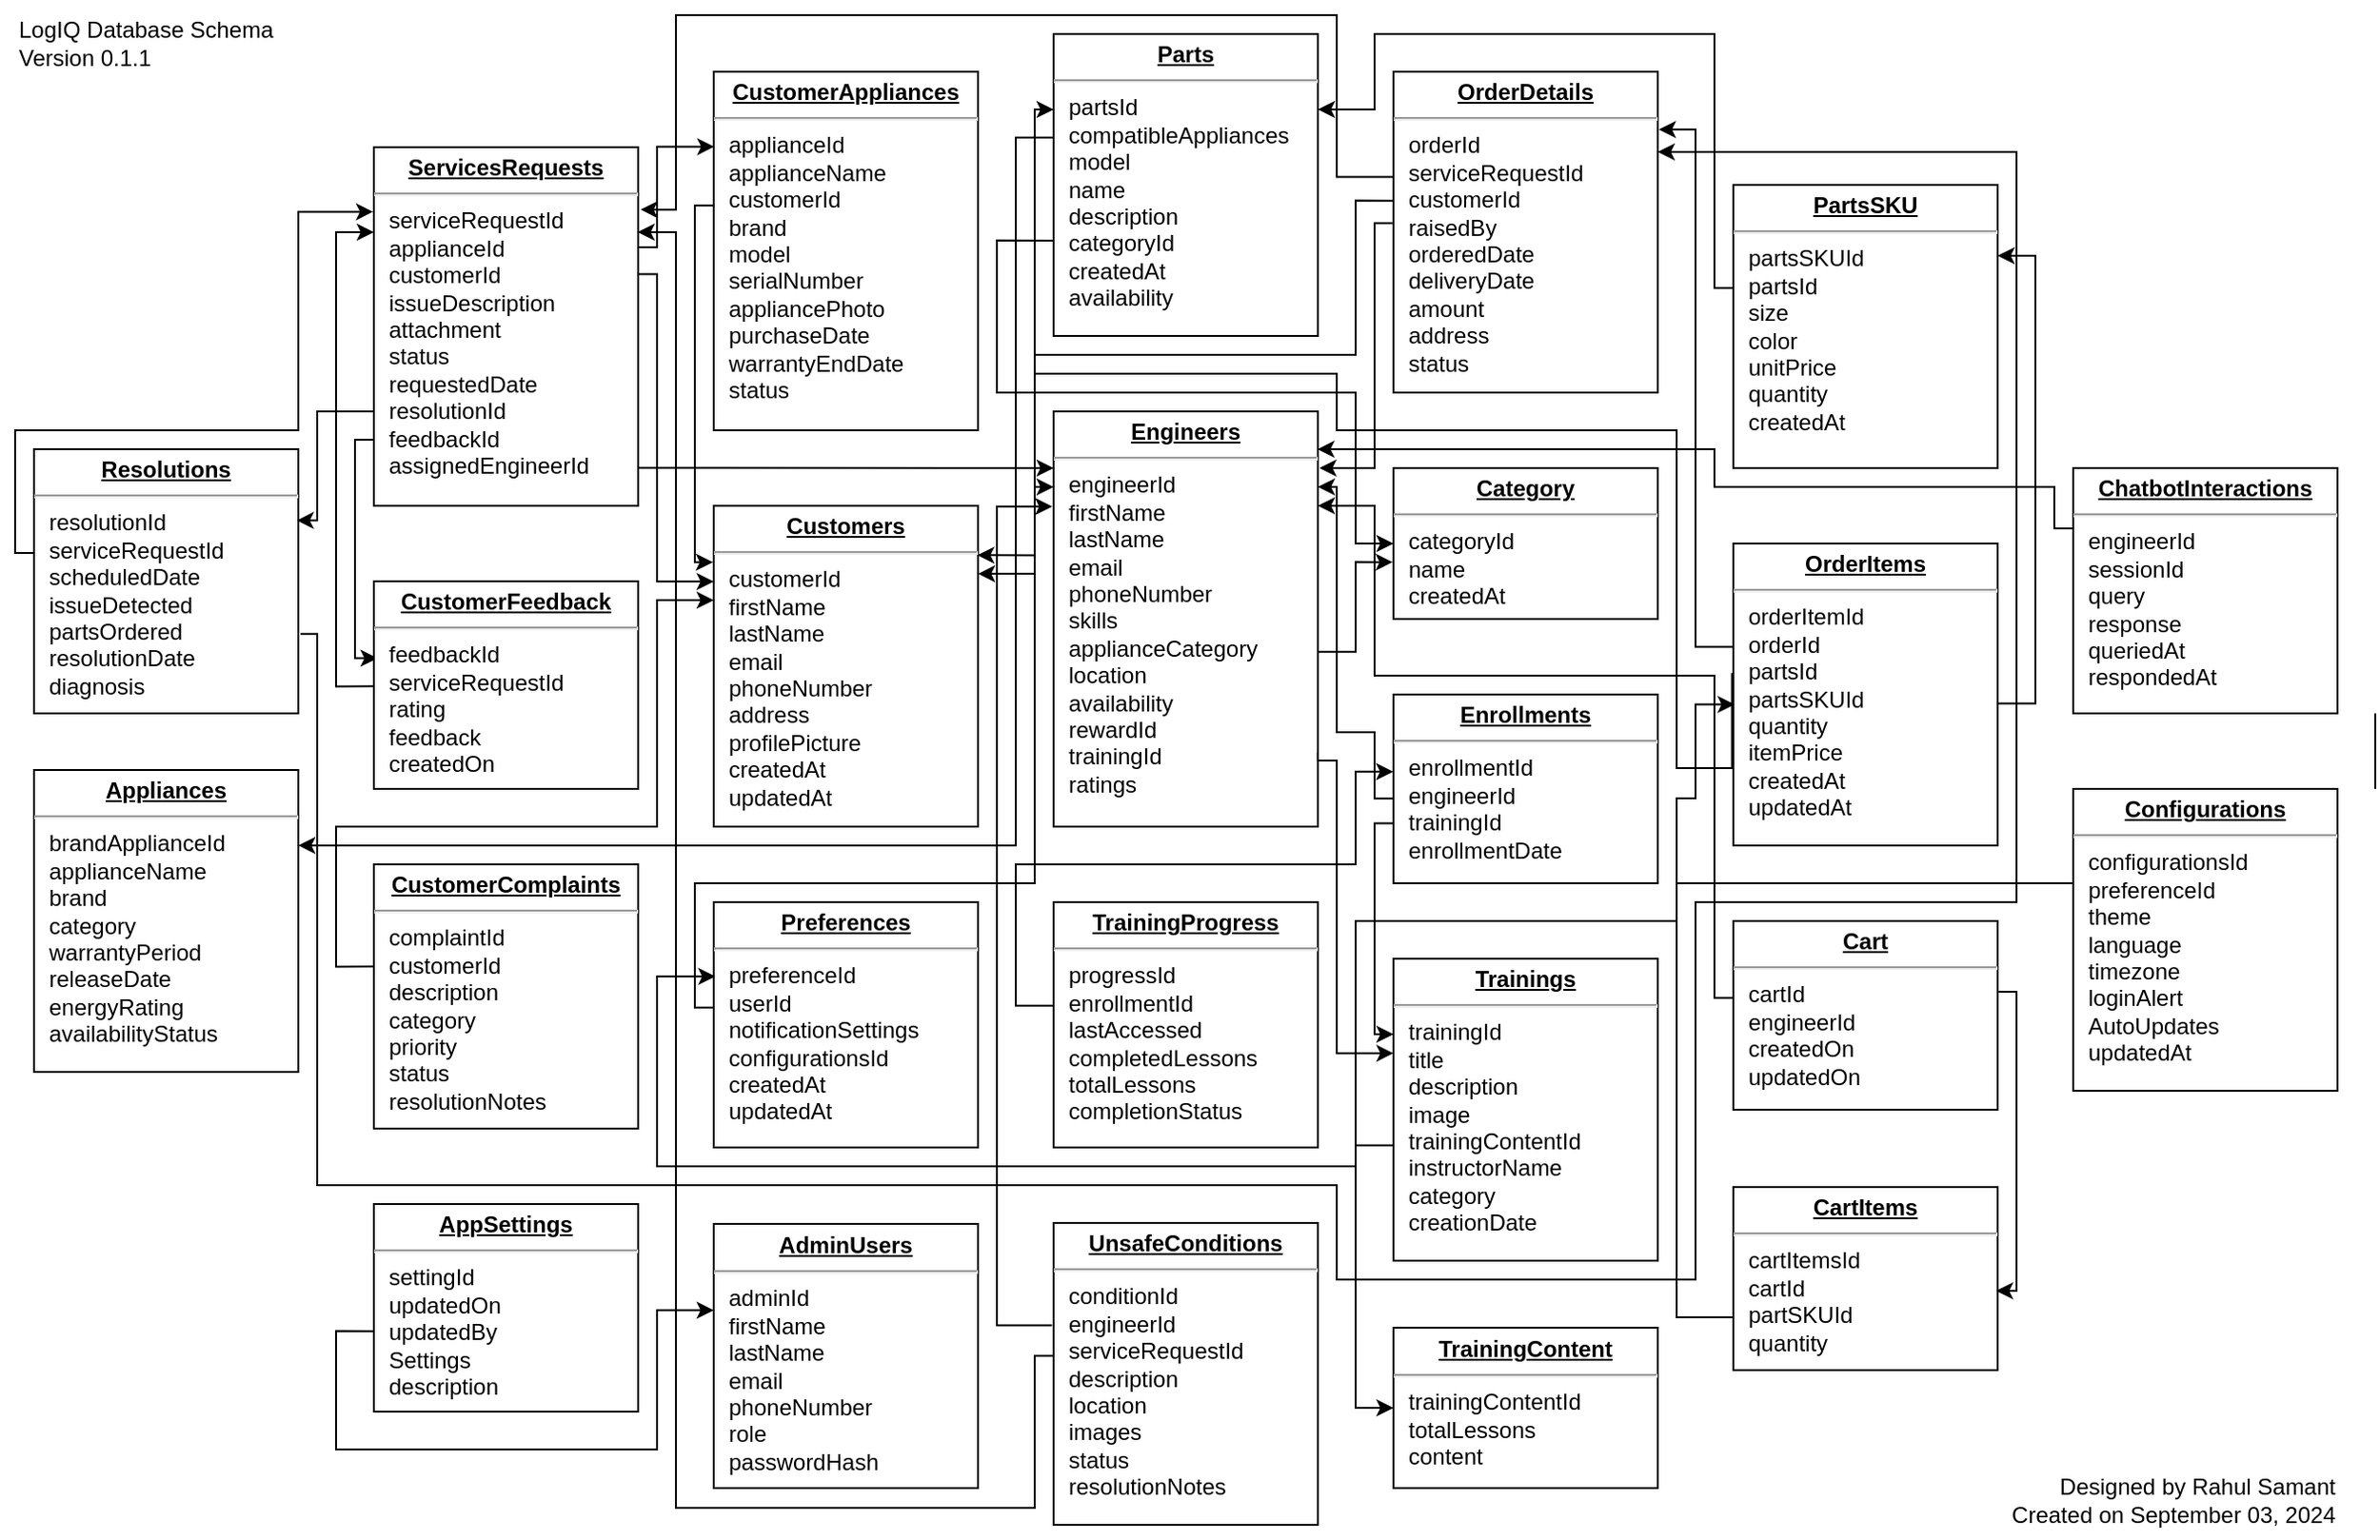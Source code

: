 <mxfile version="24.7.8">
  <diagram name="Page-1" id="a7904f86-f2b4-8e86-fa97-74104820619b">
    <mxGraphModel dx="1600" dy="924" grid="1" gridSize="10" guides="1" tooltips="1" connect="1" arrows="1" fold="1" page="1" pageScale="1" pageWidth="1100" pageHeight="850" background="none" math="0" shadow="0">
      <root>
        <mxCell id="0" />
        <mxCell id="1" parent="0" />
        <mxCell id="VspKO2z2zM_1GSiCyZUj-19" style="edgeStyle=orthogonalEdgeStyle;rounded=0;orthogonalLoop=1;jettySize=auto;html=1;entryX=0.014;entryY=0.371;entryDx=0;entryDy=0;entryPerimeter=0;exitX=-0.001;exitY=0.816;exitDx=0;exitDy=0;exitPerimeter=0;" edge="1" parent="1" source="24794b860abc3c2d-18" target="VspKO2z2zM_1GSiCyZUj-6">
          <mxGeometry relative="1" as="geometry">
            <mxPoint x="204" y="340" as="targetPoint" />
            <mxPoint x="200" y="140" as="sourcePoint" />
            <Array as="points">
              <mxPoint x="200" y="245" />
              <mxPoint x="200" y="361" />
            </Array>
          </mxGeometry>
        </mxCell>
        <mxCell id="24794b860abc3c2d-1" value="&lt;p style=&quot;margin: 0px ; margin-top: 4px ; text-align: center ; text-decoration: underline&quot;&gt;&lt;b&gt;Customers&lt;/b&gt;&lt;/p&gt;&lt;hr&gt;&lt;p style=&quot;margin: 0px ; margin-left: 8px&quot;&gt;customerId&lt;/p&gt;&lt;p style=&quot;margin: 0px ; margin-left: 8px&quot;&gt;firstName&lt;/p&gt;&lt;p style=&quot;margin: 0px ; margin-left: 8px&quot;&gt;lastName&lt;/p&gt;&lt;p style=&quot;margin: 0px ; margin-left: 8px&quot;&gt;email&lt;/p&gt;&lt;p style=&quot;margin: 0px ; margin-left: 8px&quot;&gt;phoneNumber&lt;/p&gt;&lt;p style=&quot;margin: 0px ; margin-left: 8px&quot;&gt;address&lt;/p&gt;&lt;p style=&quot;margin: 0px ; margin-left: 8px&quot;&gt;profilePicture&lt;/p&gt;&lt;p style=&quot;margin: 0px ; margin-left: 8px&quot;&gt;createdAt&lt;/p&gt;&lt;p style=&quot;margin: 0px ; margin-left: 8px&quot;&gt;updatedAt&lt;/p&gt;" style="verticalAlign=top;align=left;overflow=fill;fontSize=12;fontFamily=Helvetica;html=1;rounded=0;shadow=0;comic=0;labelBackgroundColor=none;strokeWidth=1" parent="1" vertex="1">
          <mxGeometry x="390" y="280" width="140" height="170" as="geometry" />
        </mxCell>
        <mxCell id="VspKO2z2zM_1GSiCyZUj-15" style="edgeStyle=orthogonalEdgeStyle;rounded=0;orthogonalLoop=1;jettySize=auto;html=1;entryX=1;entryY=0.25;entryDx=0;entryDy=0;exitX=1.008;exitY=0.699;exitDx=0;exitDy=0;exitPerimeter=0;" edge="1" parent="1" source="24794b860abc3c2d-16" target="24794b860abc3c2d-19">
          <mxGeometry relative="1" as="geometry">
            <mxPoint x="350" y="290" as="targetPoint" />
            <Array as="points">
              <mxPoint x="180" y="348" />
              <mxPoint x="180" y="640" />
              <mxPoint x="720" y="640" />
              <mxPoint x="720" y="690" />
              <mxPoint x="910" y="690" />
              <mxPoint x="910" y="490" />
              <mxPoint x="1080" y="490" />
              <mxPoint x="1080" y="93" />
            </Array>
          </mxGeometry>
        </mxCell>
        <mxCell id="24794b860abc3c2d-16" value="&lt;p style=&quot;margin: 0px ; margin-top: 4px ; text-align: center ; text-decoration: underline&quot;&gt;&lt;b&gt;Resolutions&lt;/b&gt;&lt;/p&gt;&lt;hr&gt;&lt;p style=&quot;margin: 0px ; margin-left: 8px&quot;&gt;resolutionId&lt;/p&gt;&lt;p style=&quot;margin: 0px ; margin-left: 8px&quot;&gt;serviceRequestId&lt;/p&gt;&lt;p style=&quot;margin: 0px ; margin-left: 8px&quot;&gt;scheduledDate&lt;/p&gt;&lt;p style=&quot;margin: 0px ; margin-left: 8px&quot;&gt;issueDetected&lt;/p&gt;&lt;p style=&quot;margin: 0px ; margin-left: 8px&quot;&gt;partsOrdered&lt;/p&gt;&lt;p style=&quot;margin: 0px ; margin-left: 8px&quot;&gt;resolutionDate&lt;/p&gt;&lt;p style=&quot;margin: 0px ; margin-left: 8px&quot;&gt;diagnosis&lt;/p&gt;" style="verticalAlign=top;align=left;overflow=fill;fontSize=12;fontFamily=Helvetica;html=1;rounded=0;shadow=0;comic=0;labelBackgroundColor=none;strokeWidth=1" parent="1" vertex="1">
          <mxGeometry x="30" y="250" width="140" height="140" as="geometry" />
        </mxCell>
        <mxCell id="VspKO2z2zM_1GSiCyZUj-35" style="edgeStyle=orthogonalEdgeStyle;rounded=0;orthogonalLoop=1;jettySize=auto;html=1;entryX=-0.003;entryY=0.176;entryDx=0;entryDy=0;entryPerimeter=0;exitX=0.007;exitY=0.373;exitDx=0;exitDy=0;exitPerimeter=0;" edge="1" parent="1" source="24794b860abc3c2d-17" target="24794b860abc3c2d-1">
          <mxGeometry relative="1" as="geometry">
            <mxPoint x="380" y="240" as="targetPoint" />
            <Array as="points">
              <mxPoint x="380" y="121" />
              <mxPoint x="380" y="310" />
            </Array>
          </mxGeometry>
        </mxCell>
        <mxCell id="24794b860abc3c2d-17" value="&lt;p style=&quot;margin: 0px ; margin-top: 4px ; text-align: center ; text-decoration: underline&quot;&gt;&lt;b&gt;CustomerAppliances&lt;/b&gt;&lt;/p&gt;&lt;hr&gt;&lt;p style=&quot;margin: 0px ; margin-left: 8px&quot;&gt;applianceId&lt;/p&gt;&lt;p style=&quot;margin: 0px ; margin-left: 8px&quot;&gt;applianceName&lt;/p&gt;&lt;p style=&quot;margin: 0px ; margin-left: 8px&quot;&gt;customerId&lt;/p&gt;&lt;p style=&quot;margin: 0px ; margin-left: 8px&quot;&gt;brand&lt;/p&gt;&lt;p style=&quot;margin: 0px ; margin-left: 8px&quot;&gt;model&lt;/p&gt;&lt;p style=&quot;margin: 0px ; margin-left: 8px&quot;&gt;serialNumber&lt;/p&gt;&lt;p style=&quot;margin: 0px ; margin-left: 8px&quot;&gt;appliancePhoto&lt;/p&gt;&lt;p style=&quot;margin: 0px ; margin-left: 8px&quot;&gt;purchaseDate&lt;/p&gt;&lt;p style=&quot;margin: 0px ; margin-left: 8px&quot;&gt;warrantyEndDate&lt;/p&gt;&lt;p style=&quot;margin: 0px ; margin-left: 8px&quot;&gt;status&lt;/p&gt;" style="verticalAlign=top;align=left;overflow=fill;fontSize=12;fontFamily=Helvetica;html=1;rounded=0;shadow=0;comic=0;labelBackgroundColor=none;strokeWidth=1" parent="1" vertex="1">
          <mxGeometry x="390" y="50" width="140" height="190" as="geometry" />
        </mxCell>
        <mxCell id="VspKO2z2zM_1GSiCyZUj-16" style="edgeStyle=orthogonalEdgeStyle;rounded=0;orthogonalLoop=1;jettySize=auto;html=1;exitX=-0.001;exitY=0.506;exitDx=0;exitDy=0;exitPerimeter=0;" edge="1" parent="1" source="VspKO2z2zM_1GSiCyZUj-6">
          <mxGeometry relative="1" as="geometry">
            <mxPoint x="210" y="135" as="targetPoint" />
            <mxPoint x="210" y="380" as="sourcePoint" />
            <Array as="points">
              <mxPoint x="190" y="376" />
              <mxPoint x="190" y="135" />
            </Array>
          </mxGeometry>
        </mxCell>
        <mxCell id="VspKO2z2zM_1GSiCyZUj-24" style="edgeStyle=orthogonalEdgeStyle;rounded=0;orthogonalLoop=1;jettySize=auto;html=1;entryX=0.994;entryY=0.27;entryDx=0;entryDy=0;entryPerimeter=0;" edge="1" parent="1" target="24794b860abc3c2d-16">
          <mxGeometry relative="1" as="geometry">
            <mxPoint x="30" y="288" as="targetPoint" />
            <mxPoint x="210" y="230" as="sourcePoint" />
            <Array as="points">
              <mxPoint x="180" y="230" />
              <mxPoint x="180" y="288" />
            </Array>
          </mxGeometry>
        </mxCell>
        <mxCell id="VspKO2z2zM_1GSiCyZUj-28" value="" style="edgeStyle=orthogonalEdgeStyle;rounded=0;orthogonalLoop=1;jettySize=auto;html=1;entryX=0.002;entryY=0.209;entryDx=0;entryDy=0;entryPerimeter=0;exitX=1.004;exitY=0.279;exitDx=0;exitDy=0;exitPerimeter=0;" edge="1" parent="1" source="24794b860abc3c2d-18" target="24794b860abc3c2d-17">
          <mxGeometry relative="1" as="geometry">
            <mxPoint x="352" y="148" as="sourcePoint" />
            <Array as="points">
              <mxPoint x="360" y="143" />
              <mxPoint x="360" y="90" />
            </Array>
          </mxGeometry>
        </mxCell>
        <mxCell id="VspKO2z2zM_1GSiCyZUj-29" style="edgeStyle=orthogonalEdgeStyle;rounded=0;orthogonalLoop=1;jettySize=auto;html=1;exitX=0.995;exitY=0.354;exitDx=0;exitDy=0;exitPerimeter=0;entryX=0;entryY=0.236;entryDx=0;entryDy=0;entryPerimeter=0;" edge="1" parent="1" source="24794b860abc3c2d-18" target="24794b860abc3c2d-1">
          <mxGeometry relative="1" as="geometry">
            <mxPoint x="390" y="310" as="targetPoint" />
            <Array as="points">
              <mxPoint x="360" y="157" />
              <mxPoint x="360" y="320" />
            </Array>
          </mxGeometry>
        </mxCell>
        <mxCell id="24794b860abc3c2d-18" value="&lt;p style=&quot;margin: 0px ; margin-top: 4px ; text-align: center ; text-decoration: underline&quot;&gt;&lt;b&gt;ServicesRequests&lt;/b&gt;&lt;/p&gt;&lt;hr&gt;&lt;p style=&quot;margin: 0px ; margin-left: 8px&quot;&gt;serviceRequestId&lt;/p&gt;&lt;p style=&quot;margin: 0px ; margin-left: 8px&quot;&gt;applianceId&lt;/p&gt;&lt;p style=&quot;margin: 0px ; margin-left: 8px&quot;&gt;customerId&lt;/p&gt;&lt;p style=&quot;margin: 0px ; margin-left: 8px&quot;&gt;issueDescription&lt;/p&gt;&lt;p style=&quot;margin: 0px ; margin-left: 8px&quot;&gt;attachment&lt;/p&gt;&lt;p style=&quot;margin: 0px ; margin-left: 8px&quot;&gt;status&lt;/p&gt;&lt;p style=&quot;margin: 0px ; margin-left: 8px&quot;&gt;requestedDate&lt;/p&gt;&lt;p style=&quot;margin: 0px ; margin-left: 8px&quot;&gt;&lt;span style=&quot;background-color: initial;&quot;&gt;resolutionId&lt;/span&gt;&lt;br&gt;&lt;/p&gt;&lt;p style=&quot;margin: 0px ; margin-left: 8px&quot;&gt;feedbackId&lt;/p&gt;&lt;p style=&quot;margin: 0px ; margin-left: 8px&quot;&gt;assignedEngineerId&lt;br&gt;&lt;/p&gt;" style="verticalAlign=top;align=left;overflow=fill;fontSize=12;fontFamily=Helvetica;html=1;rounded=0;shadow=0;comic=0;labelBackgroundColor=none;strokeWidth=1" parent="1" vertex="1">
          <mxGeometry x="210" y="90" width="140" height="190" as="geometry" />
        </mxCell>
        <mxCell id="VspKO2z2zM_1GSiCyZUj-49" style="edgeStyle=orthogonalEdgeStyle;rounded=0;orthogonalLoop=1;jettySize=auto;html=1;exitX=0.003;exitY=0.328;exitDx=0;exitDy=0;exitPerimeter=0;entryX=1.009;entryY=0.174;entryDx=0;entryDy=0;entryPerimeter=0;" edge="1" parent="1" source="24794b860abc3c2d-19" target="24794b860abc3c2d-18">
          <mxGeometry relative="1" as="geometry">
            <mxPoint x="360" y="80" as="targetPoint" />
            <Array as="points">
              <mxPoint x="720" y="106" />
              <mxPoint x="720" y="20" />
              <mxPoint x="370" y="20" />
              <mxPoint x="370" y="123" />
            </Array>
          </mxGeometry>
        </mxCell>
        <mxCell id="VspKO2z2zM_1GSiCyZUj-50" style="edgeStyle=orthogonalEdgeStyle;rounded=0;orthogonalLoop=1;jettySize=auto;html=1;entryX=0.997;entryY=0.154;entryDx=0;entryDy=0;entryPerimeter=0;exitX=-0.003;exitY=0.402;exitDx=0;exitDy=0;exitPerimeter=0;" edge="1" parent="1" source="24794b860abc3c2d-19" target="24794b860abc3c2d-1">
          <mxGeometry relative="1" as="geometry">
            <mxPoint x="660" y="210" as="targetPoint" />
            <Array as="points">
              <mxPoint x="730" y="118" />
              <mxPoint x="730" y="200" />
              <mxPoint x="560" y="200" />
              <mxPoint x="560" y="306" />
            </Array>
          </mxGeometry>
        </mxCell>
        <mxCell id="VspKO2z2zM_1GSiCyZUj-51" style="edgeStyle=orthogonalEdgeStyle;rounded=0;orthogonalLoop=1;jettySize=auto;html=1;entryX=1.006;entryY=0.138;entryDx=0;entryDy=0;entryPerimeter=0;exitX=-0.004;exitY=0.472;exitDx=0;exitDy=0;exitPerimeter=0;" edge="1" parent="1" source="24794b860abc3c2d-19" target="24794b860abc3c2d-23">
          <mxGeometry relative="1" as="geometry">
            <mxPoint x="740" y="230" as="targetPoint" />
            <Array as="points">
              <mxPoint x="740" y="130" />
              <mxPoint x="740" y="260" />
              <mxPoint x="711" y="260" />
            </Array>
          </mxGeometry>
        </mxCell>
        <mxCell id="24794b860abc3c2d-19" value="&lt;p style=&quot;margin: 0px ; margin-top: 4px ; text-align: center ; text-decoration: underline&quot;&gt;&lt;b&gt;OrderDetails&lt;/b&gt;&lt;/p&gt;&lt;hr&gt;&lt;p style=&quot;margin: 0px ; margin-left: 8px&quot;&gt;orderId&lt;/p&gt;&lt;p style=&quot;margin: 0px ; margin-left: 8px&quot;&gt;serviceRequestId&lt;/p&gt;&lt;p style=&quot;margin: 0px ; margin-left: 8px&quot;&gt;customerId&lt;/p&gt;&lt;p style=&quot;margin: 0px ; margin-left: 8px&quot;&gt;raisedBy&lt;/p&gt;&lt;p style=&quot;margin: 0px ; margin-left: 8px&quot;&gt;orderedDate&lt;/p&gt;&lt;p style=&quot;margin: 0px ; margin-left: 8px&quot;&gt;deliveryDate&lt;/p&gt;&lt;p style=&quot;margin: 0px ; margin-left: 8px&quot;&gt;amount&lt;/p&gt;&lt;p style=&quot;margin: 0px ; margin-left: 8px&quot;&gt;address&lt;/p&gt;&lt;p style=&quot;margin: 0px ; margin-left: 8px&quot;&gt;status&lt;/p&gt;" style="verticalAlign=top;align=left;overflow=fill;fontSize=12;fontFamily=Helvetica;html=1;rounded=0;shadow=0;comic=0;labelBackgroundColor=none;strokeWidth=1" parent="1" vertex="1">
          <mxGeometry x="750" y="50" width="140" height="170" as="geometry" />
        </mxCell>
        <mxCell id="VspKO2z2zM_1GSiCyZUj-54" style="edgeStyle=orthogonalEdgeStyle;rounded=0;orthogonalLoop=1;jettySize=auto;html=1;entryX=1;entryY=0.25;entryDx=0;entryDy=0;exitX=0.999;exitY=0.53;exitDx=0;exitDy=0;exitPerimeter=0;" edge="1" parent="1" source="24794b860abc3c2d-20" target="VspKO2z2zM_1GSiCyZUj-4">
          <mxGeometry relative="1" as="geometry">
            <Array as="points">
              <mxPoint x="1090" y="385" />
              <mxPoint x="1090" y="148" />
            </Array>
          </mxGeometry>
        </mxCell>
        <mxCell id="VspKO2z2zM_1GSiCyZUj-55" style="edgeStyle=orthogonalEdgeStyle;rounded=0;orthogonalLoop=1;jettySize=auto;html=1;entryX=0;entryY=0.25;entryDx=0;entryDy=0;exitX=-0.005;exitY=0.429;exitDx=0;exitDy=0;exitPerimeter=0;" edge="1" parent="1" source="24794b860abc3c2d-20" target="24794b860abc3c2d-29">
          <mxGeometry relative="1" as="geometry">
            <mxPoint x="540" y="70" as="targetPoint" />
            <Array as="points">
              <mxPoint x="900" y="419" />
              <mxPoint x="900" y="240" />
              <mxPoint x="720" y="240" />
              <mxPoint x="720" y="210" />
              <mxPoint x="560" y="210" />
              <mxPoint x="560" y="70" />
            </Array>
          </mxGeometry>
        </mxCell>
        <mxCell id="24794b860abc3c2d-20" value="&lt;p style=&quot;margin: 0px ; margin-top: 4px ; text-align: center ; text-decoration: underline&quot;&gt;&lt;b&gt;OrderItems&lt;/b&gt;&lt;/p&gt;&lt;hr&gt;&lt;p style=&quot;margin: 0px ; margin-left: 8px&quot;&gt;orderItemId&lt;/p&gt;&lt;p style=&quot;margin: 0px ; margin-left: 8px&quot;&gt;orderId&lt;/p&gt;&lt;p style=&quot;margin: 0px ; margin-left: 8px&quot;&gt;partsId&lt;/p&gt;&lt;p style=&quot;margin: 0px ; margin-left: 8px&quot;&gt;partsSKUId&lt;/p&gt;&lt;p style=&quot;margin: 0px ; margin-left: 8px&quot;&gt;quantity&lt;/p&gt;&lt;p style=&quot;margin: 0px ; margin-left: 8px&quot;&gt;itemPrice&lt;/p&gt;&lt;p style=&quot;margin: 0px ; margin-left: 8px&quot;&gt;createdAt&lt;/p&gt;&lt;p style=&quot;margin: 0px ; margin-left: 8px&quot;&gt;updatedAt&lt;/p&gt;" style="verticalAlign=top;align=left;overflow=fill;fontSize=12;fontFamily=Helvetica;html=1;rounded=0;shadow=0;comic=0;labelBackgroundColor=none;strokeWidth=1" parent="1" vertex="1">
          <mxGeometry x="930" y="300" width="140" height="160" as="geometry" />
        </mxCell>
        <mxCell id="VspKO2z2zM_1GSiCyZUj-32" value="" style="edgeStyle=orthogonalEdgeStyle;rounded=0;orthogonalLoop=1;jettySize=auto;html=1;exitX=-0.002;exitY=0.387;exitDx=0;exitDy=0;exitPerimeter=0;" edge="1" parent="1" source="24794b860abc3c2d-21">
          <mxGeometry relative="1" as="geometry">
            <mxPoint x="390" y="330" as="targetPoint" />
            <Array as="points">
              <mxPoint x="190" y="524" />
              <mxPoint x="190" y="450" />
              <mxPoint x="360" y="450" />
              <mxPoint x="360" y="330" />
            </Array>
          </mxGeometry>
        </mxCell>
        <mxCell id="24794b860abc3c2d-21" value="&lt;p style=&quot;margin: 0px ; margin-top: 4px ; text-align: center ; text-decoration: underline&quot;&gt;&lt;b&gt;CustomerComplaints&lt;/b&gt;&lt;/p&gt;&lt;hr&gt;&lt;p style=&quot;margin: 0px ; margin-left: 8px&quot;&gt;complaintId&lt;/p&gt;&lt;p style=&quot;margin: 0px ; margin-left: 8px&quot;&gt;customerId&lt;/p&gt;&lt;p style=&quot;margin: 0px ; margin-left: 8px&quot;&gt;description&lt;/p&gt;&lt;p style=&quot;margin: 0px ; margin-left: 8px&quot;&gt;category&lt;/p&gt;&lt;p style=&quot;margin: 0px ; margin-left: 8px&quot;&gt;priority&lt;/p&gt;&lt;p style=&quot;margin: 0px ; margin-left: 8px&quot;&gt;status&lt;/p&gt;&lt;p style=&quot;margin: 0px ; margin-left: 8px&quot;&gt;resolutionNotes&lt;/p&gt;" style="verticalAlign=top;align=left;overflow=fill;fontSize=12;fontFamily=Helvetica;html=1;rounded=0;shadow=0;comic=0;labelBackgroundColor=none;strokeWidth=1" parent="1" vertex="1">
          <mxGeometry x="210" y="470" width="140" height="140" as="geometry" />
        </mxCell>
        <mxCell id="24794b860abc3c2d-22" value="&lt;p style=&quot;margin: 0px ; margin-top: 4px ; text-align: center ; text-decoration: underline&quot;&gt;&lt;b&gt;AdminUsers&lt;/b&gt;&lt;/p&gt;&lt;hr&gt;&lt;p style=&quot;margin: 0px ; margin-left: 8px&quot;&gt;adminId&lt;/p&gt;&lt;p style=&quot;margin: 0px ; margin-left: 8px&quot;&gt;firstName&lt;/p&gt;&lt;p style=&quot;margin: 0px ; margin-left: 8px&quot;&gt;lastName&lt;/p&gt;&lt;p style=&quot;margin: 0px ; margin-left: 8px&quot;&gt;email&lt;/p&gt;&lt;p style=&quot;margin: 0px ; margin-left: 8px&quot;&gt;phoneNumber&lt;/p&gt;&lt;p style=&quot;margin: 0px ; margin-left: 8px&quot;&gt;role&lt;/p&gt;&lt;p style=&quot;margin: 0px ; margin-left: 8px&quot;&gt;passwordHash&lt;/p&gt;" style="verticalAlign=top;align=left;overflow=fill;fontSize=12;fontFamily=Helvetica;html=1;rounded=0;shadow=0;comic=0;labelBackgroundColor=none;strokeWidth=1" parent="1" vertex="1">
          <mxGeometry x="390" y="660.5" width="140" height="140" as="geometry" />
        </mxCell>
        <mxCell id="24794b860abc3c2d-23" value="&lt;p style=&quot;margin: 0px ; margin-top: 4px ; text-align: center ; text-decoration: underline&quot;&gt;&lt;b&gt;Engineers&lt;/b&gt;&lt;/p&gt;&lt;hr&gt;&lt;p style=&quot;margin: 0px ; margin-left: 8px&quot;&gt;engineerId&lt;/p&gt;&lt;p style=&quot;margin: 0px ; margin-left: 8px&quot;&gt;firstName&lt;/p&gt;&lt;p style=&quot;margin: 0px ; margin-left: 8px&quot;&gt;lastName&lt;/p&gt;&lt;p style=&quot;margin: 0px ; margin-left: 8px&quot;&gt;email&lt;/p&gt;&lt;p style=&quot;margin: 0px ; margin-left: 8px&quot;&gt;phoneNumber&lt;/p&gt;&lt;p style=&quot;margin: 0px ; margin-left: 8px&quot;&gt;skills&lt;/p&gt;&lt;p style=&quot;margin: 0px ; margin-left: 8px&quot;&gt;applianceCategory&lt;/p&gt;&lt;p style=&quot;margin: 0px ; margin-left: 8px&quot;&gt;location&lt;/p&gt;&lt;p style=&quot;margin: 0px ; margin-left: 8px&quot;&gt;availability&lt;/p&gt;&lt;p style=&quot;margin: 0px ; margin-left: 8px&quot;&gt;rewardId&lt;/p&gt;&lt;p style=&quot;margin: 0px ; margin-left: 8px&quot;&gt;trainingId&lt;/p&gt;&lt;p style=&quot;margin: 0px ; margin-left: 8px&quot;&gt;ratings&lt;/p&gt;" style="verticalAlign=top;align=left;overflow=fill;fontSize=12;fontFamily=Helvetica;html=1;rounded=0;shadow=0;comic=0;labelBackgroundColor=none;strokeWidth=1" parent="1" vertex="1">
          <mxGeometry x="570" y="230" width="140" height="220" as="geometry" />
        </mxCell>
        <mxCell id="VspKO2z2zM_1GSiCyZUj-47" style="edgeStyle=orthogonalEdgeStyle;rounded=0;orthogonalLoop=1;jettySize=auto;html=1;entryX=-0.005;entryY=0.229;entryDx=0;entryDy=0;entryPerimeter=0;exitX=-0.006;exitY=0.339;exitDx=0;exitDy=0;exitPerimeter=0;" edge="1" parent="1" source="24794b860abc3c2d-24" target="24794b860abc3c2d-23">
          <mxGeometry relative="1" as="geometry">
            <mxPoint x="540" y="330" as="targetPoint" />
            <Array as="points">
              <mxPoint x="540" y="714" />
              <mxPoint x="540" y="280" />
            </Array>
          </mxGeometry>
        </mxCell>
        <mxCell id="VspKO2z2zM_1GSiCyZUj-48" style="edgeStyle=orthogonalEdgeStyle;rounded=0;orthogonalLoop=1;jettySize=auto;html=1;entryX=0.998;entryY=0.235;entryDx=0;entryDy=0;entryPerimeter=0;exitX=-0.003;exitY=0.44;exitDx=0;exitDy=0;exitPerimeter=0;" edge="1" parent="1" target="24794b860abc3c2d-18">
          <mxGeometry relative="1" as="geometry">
            <mxPoint x="360.0" y="127.05" as="targetPoint" />
            <mxPoint x="579.16" y="730.4" as="sourcePoint" />
            <Array as="points">
              <mxPoint x="560" y="730" />
              <mxPoint x="560" y="811" />
              <mxPoint x="370" y="811" />
              <mxPoint x="370" y="135" />
              <mxPoint x="350" y="135" />
            </Array>
          </mxGeometry>
        </mxCell>
        <mxCell id="24794b860abc3c2d-24" value="&lt;p style=&quot;margin: 0px ; margin-top: 4px ; text-align: center ; text-decoration: underline&quot;&gt;&lt;b&gt;UnsafeConditions&lt;/b&gt;&lt;/p&gt;&lt;hr&gt;&lt;p style=&quot;margin: 0px ; margin-left: 8px&quot;&gt;conditionId&lt;/p&gt;&lt;p style=&quot;margin: 0px ; margin-left: 8px&quot;&gt;engineerId&lt;/p&gt;&lt;p style=&quot;margin: 0px ; margin-left: 8px&quot;&gt;serviceRequestId&lt;/p&gt;&lt;p style=&quot;margin: 0px ; margin-left: 8px&quot;&gt;description&lt;/p&gt;&lt;p style=&quot;margin: 0px ; margin-left: 8px&quot;&gt;location&lt;/p&gt;&lt;p style=&quot;margin: 0px ; margin-left: 8px&quot;&gt;images&lt;/p&gt;&lt;p style=&quot;margin: 0px ; margin-left: 8px&quot;&gt;status&lt;/p&gt;&lt;p style=&quot;margin: 0px ; margin-left: 8px&quot;&gt;resolutionNotes&lt;/p&gt;" style="verticalAlign=top;align=left;overflow=fill;fontSize=12;fontFamily=Helvetica;html=1;rounded=0;shadow=0;comic=0;labelBackgroundColor=none;strokeWidth=1" parent="1" vertex="1">
          <mxGeometry x="570" y="660" width="140" height="160" as="geometry" />
        </mxCell>
        <mxCell id="24794b860abc3c2d-25" value="&lt;p style=&quot;margin: 0px ; margin-top: 4px ; text-align: center ; text-decoration: underline&quot;&gt;&lt;b&gt;TrainingProgress&lt;/b&gt;&lt;/p&gt;&lt;hr&gt;&lt;p style=&quot;margin: 0px ; margin-left: 8px&quot;&gt;progressId&lt;/p&gt;&lt;p style=&quot;margin: 0px ; margin-left: 8px&quot;&gt;enrollmentId&lt;/p&gt;&lt;p style=&quot;margin: 0px ; margin-left: 8px&quot;&gt;lastAccessed&lt;/p&gt;&lt;p style=&quot;margin: 0px ; margin-left: 8px&quot;&gt;completedLessons&lt;/p&gt;&lt;p style=&quot;margin: 0px ; margin-left: 8px&quot;&gt;totalLessons&lt;/p&gt;&lt;p style=&quot;margin: 0px ; margin-left: 8px&quot;&gt;completionStatus&lt;/p&gt;" style="verticalAlign=top;align=left;overflow=fill;fontSize=12;fontFamily=Helvetica;html=1;rounded=0;shadow=0;comic=0;labelBackgroundColor=none;strokeWidth=1" parent="1" vertex="1">
          <mxGeometry x="570" y="490" width="140" height="130" as="geometry" />
        </mxCell>
        <mxCell id="VspKO2z2zM_1GSiCyZUj-43" style="edgeStyle=orthogonalEdgeStyle;rounded=0;orthogonalLoop=1;jettySize=auto;html=1;entryX=0;entryY=0.5;entryDx=0;entryDy=0;exitX=-0.003;exitY=0.618;exitDx=0;exitDy=0;exitPerimeter=0;" edge="1" parent="1" source="24794b860abc3c2d-26" target="24794b860abc3c2d-27">
          <mxGeometry relative="1" as="geometry" />
        </mxCell>
        <mxCell id="24794b860abc3c2d-26" value="&lt;p style=&quot;margin: 0px ; margin-top: 4px ; text-align: center ; text-decoration: underline&quot;&gt;&lt;b&gt;Trainings&lt;/b&gt;&lt;/p&gt;&lt;hr&gt;&lt;p style=&quot;margin: 0px ; margin-left: 8px&quot;&gt;trainingId&lt;/p&gt;&lt;p style=&quot;margin: 0px ; margin-left: 8px&quot;&gt;title&lt;/p&gt;&lt;p style=&quot;margin: 0px ; margin-left: 8px&quot;&gt;description&lt;/p&gt;&lt;p style=&quot;margin: 0px ; margin-left: 8px&quot;&gt;image&lt;/p&gt;&lt;p style=&quot;margin: 0px ; margin-left: 8px&quot;&gt;trainingContentId&lt;/p&gt;&lt;p style=&quot;margin: 0px ; margin-left: 8px&quot;&gt;instructorName&lt;/p&gt;&lt;p style=&quot;margin: 0px ; margin-left: 8px&quot;&gt;category&lt;/p&gt;&lt;p style=&quot;margin: 0px ; margin-left: 8px&quot;&gt;creationDate&lt;/p&gt;" style="verticalAlign=top;align=left;overflow=fill;fontSize=12;fontFamily=Helvetica;html=1;rounded=0;shadow=0;comic=0;labelBackgroundColor=none;strokeWidth=1" parent="1" vertex="1">
          <mxGeometry x="750" y="520" width="140" height="160" as="geometry" />
        </mxCell>
        <mxCell id="24794b860abc3c2d-27" value="&lt;p style=&quot;margin: 0px ; margin-top: 4px ; text-align: center ; text-decoration: underline&quot;&gt;&lt;b&gt;TrainingContent&lt;/b&gt;&lt;/p&gt;&lt;hr&gt;&lt;p style=&quot;margin: 0px ; margin-left: 8px&quot;&gt;trainingContentId&lt;/p&gt;&lt;p style=&quot;margin: 0px ; margin-left: 8px&quot;&gt;totalLessons&lt;/p&gt;&lt;p style=&quot;margin: 0px ; margin-left: 8px&quot;&gt;content&lt;/p&gt;" style="verticalAlign=top;align=left;overflow=fill;fontSize=12;fontFamily=Helvetica;html=1;rounded=0;shadow=0;comic=0;labelBackgroundColor=none;strokeWidth=1" parent="1" vertex="1">
          <mxGeometry x="750" y="715.5" width="140" height="85" as="geometry" />
        </mxCell>
        <mxCell id="VspKO2z2zM_1GSiCyZUj-40" style="edgeStyle=orthogonalEdgeStyle;rounded=0;orthogonalLoop=1;jettySize=auto;html=1;exitX=0.002;exitY=0.551;exitDx=0;exitDy=0;exitPerimeter=0;" edge="1" parent="1" source="24794b860abc3c2d-28">
          <mxGeometry relative="1" as="geometry">
            <mxPoint x="710" y="270" as="targetPoint" />
            <Array as="points">
              <mxPoint x="740" y="435" />
              <mxPoint x="740" y="400" />
              <mxPoint x="720" y="400" />
              <mxPoint x="720" y="270" />
            </Array>
          </mxGeometry>
        </mxCell>
        <mxCell id="VspKO2z2zM_1GSiCyZUj-41" style="edgeStyle=orthogonalEdgeStyle;rounded=0;orthogonalLoop=1;jettySize=auto;html=1;entryX=0;entryY=0.25;entryDx=0;entryDy=0;exitX=0;exitY=0.682;exitDx=0;exitDy=0;exitPerimeter=0;" edge="1" parent="1" source="24794b860abc3c2d-28" target="24794b860abc3c2d-26">
          <mxGeometry relative="1" as="geometry">
            <Array as="points">
              <mxPoint x="740" y="448" />
              <mxPoint x="740" y="560" />
            </Array>
          </mxGeometry>
        </mxCell>
        <mxCell id="24794b860abc3c2d-28" value="&lt;p style=&quot;margin: 0px ; margin-top: 4px ; text-align: center ; text-decoration: underline&quot;&gt;&lt;b&gt;Enrollments&lt;/b&gt;&lt;/p&gt;&lt;hr&gt;&lt;p style=&quot;margin: 0px ; margin-left: 8px&quot;&gt;enrollmentId&lt;/p&gt;&lt;p style=&quot;margin: 0px ; margin-left: 8px&quot;&gt;engineerId&lt;/p&gt;&lt;p style=&quot;margin: 0px ; margin-left: 8px&quot;&gt;trainingId&lt;/p&gt;&lt;p style=&quot;margin: 0px ; margin-left: 8px&quot;&gt;enrollmentDate&lt;/p&gt;" style="verticalAlign=top;align=left;overflow=fill;fontSize=12;fontFamily=Helvetica;html=1;rounded=0;shadow=0;comic=0;labelBackgroundColor=none;strokeWidth=1" parent="1" vertex="1">
          <mxGeometry x="750" y="380" width="140" height="100" as="geometry" />
        </mxCell>
        <mxCell id="VspKO2z2zM_1GSiCyZUj-39" style="edgeStyle=orthogonalEdgeStyle;rounded=0;orthogonalLoop=1;jettySize=auto;html=1;exitX=0;exitY=0.343;exitDx=0;exitDy=0;exitPerimeter=0;entryX=1;entryY=0.25;entryDx=0;entryDy=0;" edge="1" parent="1" source="24794b860abc3c2d-29" target="VspKO2z2zM_1GSiCyZUj-8">
          <mxGeometry relative="1" as="geometry">
            <mxPoint y="460" as="targetPoint" />
            <Array as="points">
              <mxPoint x="550" y="85" />
              <mxPoint x="550" y="460" />
            </Array>
          </mxGeometry>
        </mxCell>
        <mxCell id="24794b860abc3c2d-29" value="&lt;p style=&quot;margin: 0px ; margin-top: 4px ; text-align: center ; text-decoration: underline&quot;&gt;&lt;b&gt;Parts&lt;/b&gt;&lt;/p&gt;&lt;hr&gt;&lt;p style=&quot;margin: 0px ; margin-left: 8px&quot;&gt;partsId&lt;/p&gt;&lt;p style=&quot;margin: 0px ; margin-left: 8px&quot;&gt;compatibleAppliances&lt;br&gt;&lt;/p&gt;&lt;p style=&quot;margin: 0px ; margin-left: 8px&quot;&gt;&lt;span style=&quot;background-color: initial;&quot;&gt;model&lt;/span&gt;&lt;br&gt;&lt;/p&gt;&lt;p style=&quot;margin: 0px ; margin-left: 8px&quot;&gt;name&lt;/p&gt;&lt;p style=&quot;margin: 0px ; margin-left: 8px&quot;&gt;description&lt;/p&gt;&lt;p style=&quot;margin: 0px ; margin-left: 8px&quot;&gt;categoryId&lt;br&gt;&lt;/p&gt;&lt;p style=&quot;margin: 0px ; margin-left: 8px&quot;&gt;createdAt&lt;/p&gt;&lt;p style=&quot;margin: 0px ; margin-left: 8px&quot;&gt;availability&lt;/p&gt;" style="verticalAlign=top;align=left;overflow=fill;fontSize=12;fontFamily=Helvetica;html=1;rounded=0;shadow=0;comic=0;labelBackgroundColor=none;strokeWidth=1" parent="1" vertex="1">
          <mxGeometry x="570" y="30" width="140" height="160" as="geometry" />
        </mxCell>
        <mxCell id="VspKO2z2zM_1GSiCyZUj-34" style="edgeStyle=orthogonalEdgeStyle;rounded=0;orthogonalLoop=1;jettySize=auto;html=1;entryX=0;entryY=0.327;entryDx=0;entryDy=0;entryPerimeter=0;exitX=0.006;exitY=0.612;exitDx=0;exitDy=0;exitPerimeter=0;" edge="1" parent="1" source="VspKO2z2zM_1GSiCyZUj-2" target="24794b860abc3c2d-22">
          <mxGeometry relative="1" as="geometry">
            <mxPoint x="380" y="700" as="targetPoint" />
            <Array as="points">
              <mxPoint x="190" y="717" />
              <mxPoint x="190" y="780" />
              <mxPoint x="360" y="780" />
              <mxPoint x="360" y="706" />
            </Array>
          </mxGeometry>
        </mxCell>
        <mxCell id="VspKO2z2zM_1GSiCyZUj-2" value="&lt;p style=&quot;margin: 0px ; margin-top: 4px ; text-align: center ; text-decoration: underline&quot;&gt;&lt;b&gt;AppSettings&lt;/b&gt;&lt;/p&gt;&lt;hr&gt;&lt;p style=&quot;margin: 0px ; margin-left: 8px&quot;&gt;settingId&lt;/p&gt;&lt;p style=&quot;margin: 0px ; margin-left: 8px&quot;&gt;updatedOn&lt;/p&gt;&lt;p style=&quot;margin: 0px ; margin-left: 8px&quot;&gt;updatedBy&lt;/p&gt;&lt;p style=&quot;margin: 0px ; margin-left: 8px&quot;&gt;Settings&lt;/p&gt;&lt;p style=&quot;margin: 0px ; margin-left: 8px&quot;&gt;description&lt;/p&gt;" style="verticalAlign=top;align=left;overflow=fill;fontSize=12;fontFamily=Helvetica;html=1;rounded=0;shadow=0;comic=0;labelBackgroundColor=none;strokeWidth=1" vertex="1" parent="1">
          <mxGeometry x="210" y="650" width="140" height="110" as="geometry" />
        </mxCell>
        <mxCell id="VspKO2z2zM_1GSiCyZUj-3" value="&lt;p style=&quot;margin: 0px ; margin-top: 4px ; text-align: center ; text-decoration: underline&quot;&gt;&lt;b&gt;Category&lt;/b&gt;&lt;/p&gt;&lt;hr&gt;&lt;p style=&quot;margin: 0px 0px 0px 8px;&quot;&gt;categoryId&lt;/p&gt;&lt;p style=&quot;margin: 0px 0px 0px 8px;&quot;&gt;name&lt;/p&gt;&lt;p style=&quot;margin: 0px 0px 0px 8px;&quot;&gt;createdAt&lt;/p&gt;" style="verticalAlign=top;align=left;overflow=fill;fontSize=12;fontFamily=Helvetica;html=1;rounded=0;shadow=0;comic=0;labelBackgroundColor=none;strokeWidth=1" vertex="1" parent="1">
          <mxGeometry x="750" y="260" width="140" height="80" as="geometry" />
        </mxCell>
        <mxCell id="VspKO2z2zM_1GSiCyZUj-52" style="edgeStyle=orthogonalEdgeStyle;rounded=0;orthogonalLoop=1;jettySize=auto;html=1;entryX=1;entryY=0.25;entryDx=0;entryDy=0;exitX=0;exitY=0.364;exitDx=0;exitDy=0;exitPerimeter=0;" edge="1" parent="1" source="VspKO2z2zM_1GSiCyZUj-4" target="24794b860abc3c2d-29">
          <mxGeometry relative="1" as="geometry">
            <Array as="points">
              <mxPoint x="920" y="165" />
              <mxPoint x="920" y="30" />
              <mxPoint x="740" y="30" />
              <mxPoint x="740" y="70" />
            </Array>
          </mxGeometry>
        </mxCell>
        <mxCell id="VspKO2z2zM_1GSiCyZUj-4" value="&lt;p style=&quot;margin: 0px ; margin-top: 4px ; text-align: center ; text-decoration: underline&quot;&gt;&lt;b&gt;PartsSKU&lt;/b&gt;&lt;/p&gt;&lt;hr&gt;&lt;p style=&quot;margin: 0px ; margin-left: 8px&quot;&gt;partsSKUId&lt;/p&gt;&lt;p style=&quot;margin: 0px ; margin-left: 8px&quot;&gt;partsId&lt;/p&gt;&lt;p style=&quot;margin: 0px ; margin-left: 8px&quot;&gt;size&lt;/p&gt;&lt;p style=&quot;margin: 0px ; margin-left: 8px&quot;&gt;color&lt;/p&gt;&lt;p style=&quot;margin: 0px ; margin-left: 8px&quot;&gt;unitPrice&lt;/p&gt;&lt;p style=&quot;margin: 0px ; margin-left: 8px&quot;&gt;quantity&lt;/p&gt;&lt;p style=&quot;margin: 0px ; margin-left: 8px&quot;&gt;createdAt&lt;/p&gt;" style="verticalAlign=top;align=left;overflow=fill;fontSize=12;fontFamily=Helvetica;html=1;rounded=0;shadow=0;comic=0;labelBackgroundColor=none;strokeWidth=1" vertex="1" parent="1">
          <mxGeometry x="930" y="110" width="140" height="150" as="geometry" />
        </mxCell>
        <mxCell id="VspKO2z2zM_1GSiCyZUj-57" style="edgeStyle=orthogonalEdgeStyle;rounded=0;orthogonalLoop=1;jettySize=auto;html=1;entryX=0.005;entryY=0.533;entryDx=0;entryDy=0;entryPerimeter=0;exitX=-0.001;exitY=0.711;exitDx=0;exitDy=0;exitPerimeter=0;" edge="1" parent="1" source="VspKO2z2zM_1GSiCyZUj-59" target="24794b860abc3c2d-20">
          <mxGeometry relative="1" as="geometry">
            <mxPoint x="920" y="480" as="targetPoint" />
            <Array as="points">
              <mxPoint x="900" y="710" />
              <mxPoint x="900" y="435" />
              <mxPoint x="910" y="435" />
              <mxPoint x="910" y="385" />
            </Array>
          </mxGeometry>
        </mxCell>
        <mxCell id="VspKO2z2zM_1GSiCyZUj-58" style="edgeStyle=orthogonalEdgeStyle;rounded=0;orthogonalLoop=1;jettySize=auto;html=1;exitX=0.006;exitY=0.408;exitDx=0;exitDy=0;exitPerimeter=0;" edge="1" parent="1" source="VspKO2z2zM_1GSiCyZUj-5">
          <mxGeometry relative="1" as="geometry">
            <mxPoint x="710" y="280" as="targetPoint" />
            <Array as="points">
              <mxPoint x="920" y="541" />
              <mxPoint x="920" y="370" />
              <mxPoint x="740" y="370" />
              <mxPoint x="740" y="280" />
              <mxPoint x="710" y="280" />
            </Array>
          </mxGeometry>
        </mxCell>
        <mxCell id="VspKO2z2zM_1GSiCyZUj-5" value="&lt;p style=&quot;margin: 0px ; margin-top: 4px ; text-align: center ; text-decoration: underline&quot;&gt;&lt;b&gt;Cart&lt;/b&gt;&lt;/p&gt;&lt;hr&gt;&lt;p style=&quot;margin: 0px ; margin-left: 8px&quot;&gt;cartId&lt;/p&gt;&lt;p style=&quot;margin: 0px ; margin-left: 8px&quot;&gt;engineerId&lt;/p&gt;&lt;p style=&quot;margin: 0px ; margin-left: 8px&quot;&gt;&lt;span style=&quot;background-color: initial;&quot;&gt;createdOn&lt;/span&gt;&lt;br&gt;&lt;/p&gt;&lt;p style=&quot;margin: 0px ; margin-left: 8px&quot;&gt;updatedOn&lt;/p&gt;" style="verticalAlign=top;align=left;overflow=fill;fontSize=12;fontFamily=Helvetica;html=1;rounded=0;shadow=0;comic=0;labelBackgroundColor=none;strokeWidth=1" vertex="1" parent="1">
          <mxGeometry x="930" y="500" width="140" height="100" as="geometry" />
        </mxCell>
        <mxCell id="VspKO2z2zM_1GSiCyZUj-6" value="&lt;p style=&quot;margin: 0px ; margin-top: 4px ; text-align: center ; text-decoration: underline&quot;&gt;&lt;b&gt;CustomerFeedback&lt;/b&gt;&lt;/p&gt;&lt;hr&gt;&lt;p style=&quot;margin: 0px ; margin-left: 8px&quot;&gt;feedbackId&lt;/p&gt;&lt;p style=&quot;margin: 0px ; margin-left: 8px&quot;&gt;&lt;span style=&quot;background-color: initial;&quot;&gt;serviceRequestId&lt;/span&gt;&lt;br&gt;&lt;/p&gt;&lt;p style=&quot;margin: 0px ; margin-left: 8px&quot;&gt;rating&lt;/p&gt;&lt;p style=&quot;margin: 0px ; margin-left: 8px&quot;&gt;feedback&lt;/p&gt;&lt;p style=&quot;margin: 0px ; margin-left: 8px&quot;&gt;createdOn&lt;/p&gt;" style="verticalAlign=top;align=left;overflow=fill;fontSize=12;fontFamily=Helvetica;html=1;rounded=0;shadow=0;comic=0;labelBackgroundColor=none;strokeWidth=1" vertex="1" parent="1">
          <mxGeometry x="210" y="320" width="140" height="110" as="geometry" />
        </mxCell>
        <mxCell id="VspKO2z2zM_1GSiCyZUj-36" style="edgeStyle=orthogonalEdgeStyle;rounded=0;orthogonalLoop=1;jettySize=auto;html=1;exitX=-0.001;exitY=0.43;exitDx=0;exitDy=0;exitPerimeter=0;" edge="1" parent="1" source="VspKO2z2zM_1GSiCyZUj-7">
          <mxGeometry relative="1" as="geometry">
            <mxPoint x="570" y="270" as="targetPoint" />
            <Array as="points">
              <mxPoint x="380" y="546" />
              <mxPoint x="380" y="480" />
              <mxPoint x="560" y="480" />
              <mxPoint x="560" y="270" />
            </Array>
          </mxGeometry>
        </mxCell>
        <mxCell id="VspKO2z2zM_1GSiCyZUj-7" value="&lt;p style=&quot;margin: 0px ; margin-top: 4px ; text-align: center ; text-decoration: underline&quot;&gt;&lt;b&gt;Preferences&lt;/b&gt;&lt;/p&gt;&lt;hr&gt;&lt;p style=&quot;margin: 0px ; margin-left: 8px&quot;&gt;preferenceId&lt;/p&gt;&lt;p style=&quot;margin: 0px ; margin-left: 8px&quot;&gt;userId&lt;/p&gt;&lt;p style=&quot;margin: 0px ; margin-left: 8px&quot;&gt;notificationSettings&lt;/p&gt;&lt;p style=&quot;margin: 0px ; margin-left: 8px&quot;&gt;configurationsId&lt;/p&gt;&lt;p style=&quot;margin: 0px ; margin-left: 8px&quot;&gt;createdAt&lt;/p&gt;&lt;p style=&quot;margin: 0px ; margin-left: 8px&quot;&gt;updatedAt&lt;/p&gt;" style="verticalAlign=top;align=left;overflow=fill;fontSize=12;fontFamily=Helvetica;html=1;rounded=0;shadow=0;comic=0;labelBackgroundColor=none;strokeWidth=1" vertex="1" parent="1">
          <mxGeometry x="390" y="490" width="140" height="130" as="geometry" />
        </mxCell>
        <mxCell id="VspKO2z2zM_1GSiCyZUj-8" value="&lt;p style=&quot;margin: 0px ; margin-top: 4px ; text-align: center ; text-decoration: underline&quot;&gt;&lt;b&gt;Appliances&lt;/b&gt;&lt;/p&gt;&lt;hr&gt;&lt;p style=&quot;margin: 0px ; margin-left: 8px&quot;&gt;brandApplianceId&lt;/p&gt;&lt;p style=&quot;margin: 0px ; margin-left: 8px&quot;&gt;applianceName&lt;/p&gt;&lt;p style=&quot;margin: 0px ; margin-left: 8px&quot;&gt;brand&lt;/p&gt;&lt;p style=&quot;margin: 0px ; margin-left: 8px&quot;&gt;category&lt;/p&gt;&lt;p style=&quot;margin: 0px ; margin-left: 8px&quot;&gt;warrantyPeriod&lt;/p&gt;&lt;p style=&quot;margin: 0px ; margin-left: 8px&quot;&gt;releaseDate&lt;/p&gt;&lt;p style=&quot;margin: 0px ; margin-left: 8px&quot;&gt;energyRating&lt;/p&gt;&lt;p style=&quot;margin: 0px ; margin-left: 8px&quot;&gt;&lt;span style=&quot;background-color: initial;&quot;&gt;availabilityStatus&lt;/span&gt;&lt;/p&gt;" style="verticalAlign=top;align=left;overflow=fill;fontSize=12;fontFamily=Helvetica;html=1;rounded=0;shadow=0;comic=0;labelBackgroundColor=none;strokeWidth=1" vertex="1" parent="1">
          <mxGeometry x="30" y="420" width="140" height="160" as="geometry" />
        </mxCell>
        <mxCell id="VspKO2z2zM_1GSiCyZUj-13" style="edgeStyle=orthogonalEdgeStyle;rounded=0;orthogonalLoop=1;jettySize=auto;html=1;exitX=-0.002;exitY=0.393;exitDx=0;exitDy=0;exitPerimeter=0;entryX=-0.003;entryY=0.18;entryDx=0;entryDy=0;entryPerimeter=0;" edge="1" parent="1" source="24794b860abc3c2d-16" target="24794b860abc3c2d-18">
          <mxGeometry relative="1" as="geometry">
            <mxPoint x="210" y="110" as="targetPoint" />
            <Array as="points">
              <mxPoint x="20" y="305" />
              <mxPoint x="20" y="240" />
              <mxPoint x="170" y="240" />
              <mxPoint x="170" y="124" />
            </Array>
          </mxGeometry>
        </mxCell>
        <mxCell id="VspKO2z2zM_1GSiCyZUj-26" style="edgeStyle=orthogonalEdgeStyle;rounded=0;orthogonalLoop=1;jettySize=auto;html=1;exitX=0.999;exitY=0.894;exitDx=0;exitDy=0;exitPerimeter=0;" edge="1" parent="1" source="24794b860abc3c2d-18">
          <mxGeometry relative="1" as="geometry">
            <mxPoint x="350" y="230" as="sourcePoint" />
            <mxPoint x="570" y="260" as="targetPoint" />
            <Array as="points">
              <mxPoint x="570" y="260" />
            </Array>
          </mxGeometry>
        </mxCell>
        <mxCell id="VspKO2z2zM_1GSiCyZUj-37" value="" style="endArrow=classic;html=1;rounded=0;entryX=1;entryY=0.212;entryDx=0;entryDy=0;entryPerimeter=0;" edge="1" parent="1" target="24794b860abc3c2d-1">
          <mxGeometry width="50" height="50" relative="1" as="geometry">
            <mxPoint x="560" y="316" as="sourcePoint" />
            <mxPoint x="529.86" y="316.46" as="targetPoint" />
          </mxGeometry>
        </mxCell>
        <mxCell id="VspKO2z2zM_1GSiCyZUj-38" style="edgeStyle=orthogonalEdgeStyle;rounded=0;orthogonalLoop=1;jettySize=auto;html=1;entryX=0;entryY=0.5;entryDx=0;entryDy=0;exitX=-0.003;exitY=0.684;exitDx=0;exitDy=0;exitPerimeter=0;" edge="1" parent="1" source="24794b860abc3c2d-29" target="VspKO2z2zM_1GSiCyZUj-3">
          <mxGeometry relative="1" as="geometry">
            <Array as="points">
              <mxPoint x="540" y="139" />
              <mxPoint x="540" y="220" />
              <mxPoint x="730" y="220" />
              <mxPoint x="730" y="300" />
            </Array>
          </mxGeometry>
        </mxCell>
        <mxCell id="VspKO2z2zM_1GSiCyZUj-44" style="edgeStyle=orthogonalEdgeStyle;rounded=0;orthogonalLoop=1;jettySize=auto;html=1;entryX=0;entryY=0.313;entryDx=0;entryDy=0;entryPerimeter=0;exitX=0.999;exitY=0.821;exitDx=0;exitDy=0;exitPerimeter=0;" edge="1" parent="1" source="24794b860abc3c2d-23" target="24794b860abc3c2d-26">
          <mxGeometry relative="1" as="geometry">
            <Array as="points">
              <mxPoint x="710" y="415" />
              <mxPoint x="720" y="415" />
              <mxPoint x="720" y="570" />
            </Array>
          </mxGeometry>
        </mxCell>
        <mxCell id="VspKO2z2zM_1GSiCyZUj-45" style="edgeStyle=orthogonalEdgeStyle;rounded=0;orthogonalLoop=1;jettySize=auto;html=1;entryX=-0.003;entryY=0.623;entryDx=0;entryDy=0;entryPerimeter=0;exitX=0.997;exitY=0.579;exitDx=0;exitDy=0;exitPerimeter=0;" edge="1" parent="1" source="24794b860abc3c2d-23" target="VspKO2z2zM_1GSiCyZUj-3">
          <mxGeometry relative="1" as="geometry" />
        </mxCell>
        <mxCell id="VspKO2z2zM_1GSiCyZUj-46" style="edgeStyle=orthogonalEdgeStyle;rounded=0;orthogonalLoop=1;jettySize=auto;html=1;entryX=-0.001;entryY=0.409;entryDx=0;entryDy=0;entryPerimeter=0;exitX=-0.001;exitY=0.422;exitDx=0;exitDy=0;exitPerimeter=0;" edge="1" parent="1" source="24794b860abc3c2d-25" target="24794b860abc3c2d-28">
          <mxGeometry relative="1" as="geometry">
            <Array as="points">
              <mxPoint x="550" y="545" />
              <mxPoint x="550" y="470" />
              <mxPoint x="730" y="470" />
              <mxPoint x="730" y="421" />
            </Array>
          </mxGeometry>
        </mxCell>
        <mxCell id="VspKO2z2zM_1GSiCyZUj-53" style="edgeStyle=orthogonalEdgeStyle;rounded=0;orthogonalLoop=1;jettySize=auto;html=1;entryX=1.004;entryY=0.18;entryDx=0;entryDy=0;entryPerimeter=0;exitX=0;exitY=0.342;exitDx=0;exitDy=0;exitPerimeter=0;" edge="1" parent="1" source="24794b860abc3c2d-20" target="24794b860abc3c2d-19">
          <mxGeometry relative="1" as="geometry">
            <mxPoint x="930" y="407" as="sourcePoint" />
          </mxGeometry>
        </mxCell>
        <mxCell id="VspKO2z2zM_1GSiCyZUj-59" value="&lt;p style=&quot;margin: 0px ; margin-top: 4px ; text-align: center ; text-decoration: underline&quot;&gt;&lt;b&gt;CartItems&lt;/b&gt;&lt;/p&gt;&lt;hr&gt;&lt;p style=&quot;margin: 0px ; margin-left: 8px&quot;&gt;cartItemsId&lt;/p&gt;&lt;p style=&quot;margin: 0px ; margin-left: 8px&quot;&gt;cartId&lt;/p&gt;&lt;p style=&quot;margin: 0px 0px 0px 8px;&quot;&gt;&lt;span style=&quot;background-color: initial;&quot;&gt;partSKUId&lt;/span&gt;&lt;br&gt;&lt;/p&gt;&lt;p style=&quot;margin: 0px 0px 0px 8px;&quot;&gt;quantity&lt;/p&gt;" style="verticalAlign=top;align=left;overflow=fill;fontSize=12;fontFamily=Helvetica;html=1;rounded=0;shadow=0;comic=0;labelBackgroundColor=none;strokeWidth=1" vertex="1" parent="1">
          <mxGeometry x="930" y="641" width="140" height="97" as="geometry" />
        </mxCell>
        <mxCell id="VspKO2z2zM_1GSiCyZUj-60" style="edgeStyle=orthogonalEdgeStyle;rounded=0;orthogonalLoop=1;jettySize=auto;html=1;entryX=0.994;entryY=0.57;entryDx=0;entryDy=0;entryPerimeter=0;exitX=1.004;exitY=0.375;exitDx=0;exitDy=0;exitPerimeter=0;" edge="1" parent="1" source="VspKO2z2zM_1GSiCyZUj-5" target="VspKO2z2zM_1GSiCyZUj-59">
          <mxGeometry relative="1" as="geometry">
            <Array as="points">
              <mxPoint x="1080" y="538" />
              <mxPoint x="1080" y="696" />
              <mxPoint x="1069" y="696" />
            </Array>
          </mxGeometry>
        </mxCell>
        <mxCell id="VspKO2z2zM_1GSiCyZUj-62" style="edgeStyle=orthogonalEdgeStyle;rounded=0;orthogonalLoop=1;jettySize=auto;html=1;entryX=0.998;entryY=0.091;entryDx=0;entryDy=0;entryPerimeter=0;exitX=0;exitY=0.319;exitDx=0;exitDy=0;exitPerimeter=0;" edge="1" parent="1" source="VspKO2z2zM_1GSiCyZUj-61" target="24794b860abc3c2d-23">
          <mxGeometry relative="1" as="geometry">
            <mxPoint x="930" y="270" as="targetPoint" />
            <Array as="points">
              <mxPoint x="1110" y="292" />
              <mxPoint x="1100" y="292" />
              <mxPoint x="1100" y="270" />
              <mxPoint x="920" y="270" />
              <mxPoint x="920" y="250" />
            </Array>
          </mxGeometry>
        </mxCell>
        <mxCell id="VspKO2z2zM_1GSiCyZUj-61" value="&lt;p style=&quot;margin: 0px ; margin-top: 4px ; text-align: center ; text-decoration: underline&quot;&gt;&lt;b&gt;ChatbotInteractions&lt;/b&gt;&lt;/p&gt;&lt;hr&gt;&lt;p style=&quot;margin: 0px ; margin-left: 8px&quot;&gt;engineerId&lt;/p&gt;&lt;p style=&quot;margin: 0px ; margin-left: 8px&quot;&gt;sessionId&lt;/p&gt;&lt;p style=&quot;margin: 0px ; margin-left: 8px&quot;&gt;query&lt;/p&gt;&lt;p style=&quot;margin: 0px ; margin-left: 8px&quot;&gt;response&lt;/p&gt;&lt;p style=&quot;margin: 0px ; margin-left: 8px&quot;&gt;queriedAt&lt;/p&gt;&lt;p style=&quot;margin: 0px ; margin-left: 8px&quot;&gt;respondedAt&lt;/p&gt;" style="verticalAlign=top;align=left;overflow=fill;fontSize=12;fontFamily=Helvetica;html=1;rounded=0;shadow=0;comic=0;labelBackgroundColor=none;strokeWidth=1" vertex="1" parent="1">
          <mxGeometry x="1110" y="260" width="140" height="130" as="geometry" />
        </mxCell>
        <mxCell id="VspKO2z2zM_1GSiCyZUj-64" style="edgeStyle=orthogonalEdgeStyle;rounded=0;orthogonalLoop=1;jettySize=auto;html=1;entryX=0.006;entryY=0.303;entryDx=0;entryDy=0;entryPerimeter=0;" edge="1" parent="1" source="VspKO2z2zM_1GSiCyZUj-63" target="VspKO2z2zM_1GSiCyZUj-7">
          <mxGeometry relative="1" as="geometry">
            <mxPoint x="550" y="590" as="targetPoint" />
            <Array as="points">
              <mxPoint x="900" y="480" />
              <mxPoint x="900" y="500" />
              <mxPoint x="730" y="500" />
              <mxPoint x="730" y="630" />
              <mxPoint x="360" y="630" />
              <mxPoint x="360" y="529" />
            </Array>
          </mxGeometry>
        </mxCell>
        <mxCell id="VspKO2z2zM_1GSiCyZUj-63" value="&lt;p style=&quot;margin: 0px ; margin-top: 4px ; text-align: center ; text-decoration: underline&quot;&gt;&lt;b&gt;Configurations&lt;/b&gt;&lt;/p&gt;&lt;hr&gt;&lt;p style=&quot;margin: 0px ; margin-left: 8px&quot;&gt;configurationsId&lt;/p&gt;&lt;p style=&quot;margin: 0px ; margin-left: 8px&quot;&gt;preferenceId&lt;/p&gt;&lt;p style=&quot;margin: 0px ; margin-left: 8px&quot;&gt;theme&lt;/p&gt;&lt;p style=&quot;margin: 0px ; margin-left: 8px&quot;&gt;language&lt;/p&gt;&lt;p style=&quot;margin: 0px ; margin-left: 8px&quot;&gt;timezone&lt;/p&gt;&lt;p style=&quot;margin: 0px ; margin-left: 8px&quot;&gt;loginAlert&lt;/p&gt;&lt;p style=&quot;margin: 0px ; margin-left: 8px&quot;&gt;AutoUpdates&lt;/p&gt;&lt;p style=&quot;margin: 0px ; margin-left: 8px&quot;&gt;&lt;span style=&quot;background-color: initial;&quot;&gt;updatedAt&lt;/span&gt;&lt;br&gt;&lt;/p&gt;" style="verticalAlign=top;align=left;overflow=fill;fontSize=12;fontFamily=Helvetica;html=1;rounded=0;shadow=0;comic=0;labelBackgroundColor=none;strokeWidth=1" vertex="1" parent="1">
          <mxGeometry x="1110" y="430" width="140" height="160" as="geometry" />
        </mxCell>
        <mxCell id="VspKO2z2zM_1GSiCyZUj-66" value="" style="endArrow=none;html=1;rounded=0;endSize=2;startSize=2;" edge="1" parent="1">
          <mxGeometry width="50" height="50" relative="1" as="geometry">
            <mxPoint x="1270" y="430" as="sourcePoint" />
            <mxPoint x="1270" y="390" as="targetPoint" />
          </mxGeometry>
        </mxCell>
        <mxCell id="VspKO2z2zM_1GSiCyZUj-68" value="LogIQ Database Schema&lt;div&gt;&lt;span style=&quot;background-color: initial;&quot;&gt;Version 0.1.1&lt;/span&gt;&lt;br&gt;&lt;/div&gt;" style="text;html=1;align=left;verticalAlign=middle;resizable=0;points=[];autosize=1;strokeColor=none;fillColor=none;" vertex="1" parent="1">
          <mxGeometry x="20" y="15" width="160" height="40" as="geometry" />
        </mxCell>
        <mxCell id="VspKO2z2zM_1GSiCyZUj-69" value="Designed by Rahul Samant&lt;div&gt;Created on September 03, 2024&lt;/div&gt;" style="text;html=1;align=right;verticalAlign=middle;resizable=0;points=[];autosize=1;strokeColor=none;fillColor=none;" vertex="1" parent="1">
          <mxGeometry x="1060" y="787" width="190" height="40" as="geometry" />
        </mxCell>
      </root>
    </mxGraphModel>
  </diagram>
</mxfile>
